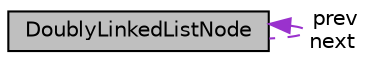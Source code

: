 digraph "DoublyLinkedListNode"
{
 // LATEX_PDF_SIZE
  edge [fontname="Helvetica",fontsize="10",labelfontname="Helvetica",labelfontsize="10"];
  node [fontname="Helvetica",fontsize="10",shape=record];
  Node1 [label="DoublyLinkedListNode",height=0.2,width=0.4,color="black", fillcolor="grey75", style="filled", fontcolor="black",tooltip="Node in a Doubly Linked List."];
  Node1 -> Node1 [dir="back",color="darkorchid3",fontsize="10",style="dashed",label=" prev\nnext" ,fontname="Helvetica"];
}
